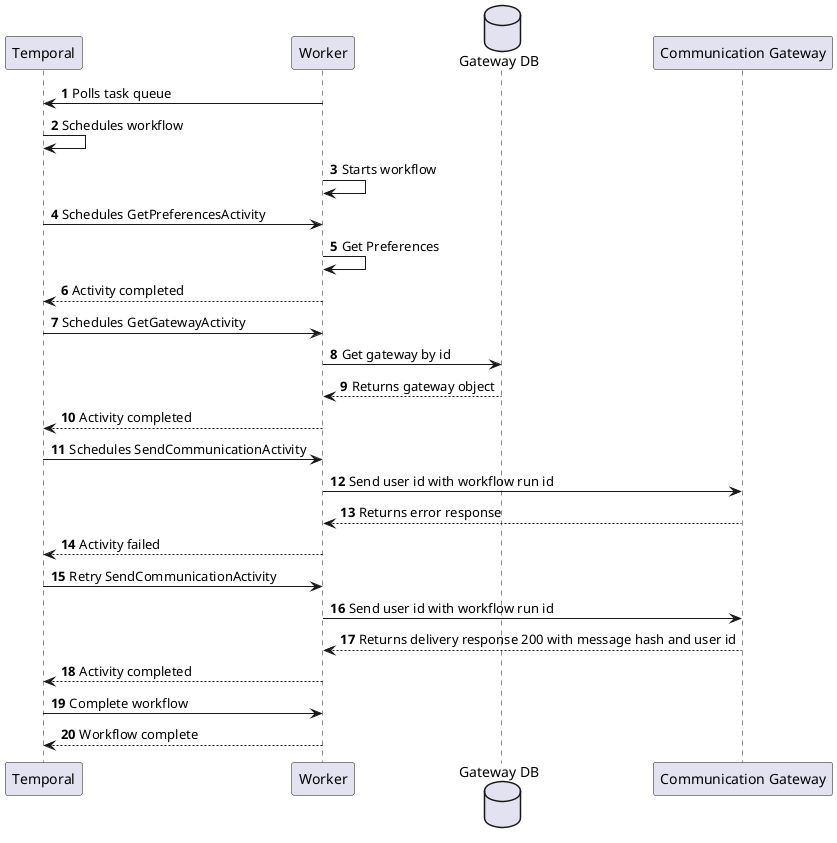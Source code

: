 @startuml Create New Workflow

participant "Temporal" as temporal
participant "Worker" as worker
database "Gateway DB" as gwdb

participant "Communication Gateway" as cgw

autonumber

worker -> temporal: Polls task queue
temporal -> temporal: Schedules workflow
worker -> worker: Starts workflow
temporal -> worker: Schedules GetPreferencesActivity
worker -> worker: Get Preferences
worker --> temporal: Activity completed
temporal -> worker: Schedules GetGatewayActivity
worker -> gwdb: Get gateway by id
gwdb --> worker: Returns gateway object
worker --> temporal: Activity completed
temporal -> worker: Schedules SendCommunicationActivity
worker -> cgw: Send user id with workflow run id
cgw --> worker: Returns error response
worker --> temporal: Activity failed
temporal -> worker: Retry SendCommunicationActivity
worker -> cgw: Send user id with workflow run id
cgw --> worker: Returns delivery response 200 with message hash and user id
worker --> temporal: Activity completed
temporal -> worker: Complete workflow
worker --> temporal: Workflow complete
@enduml